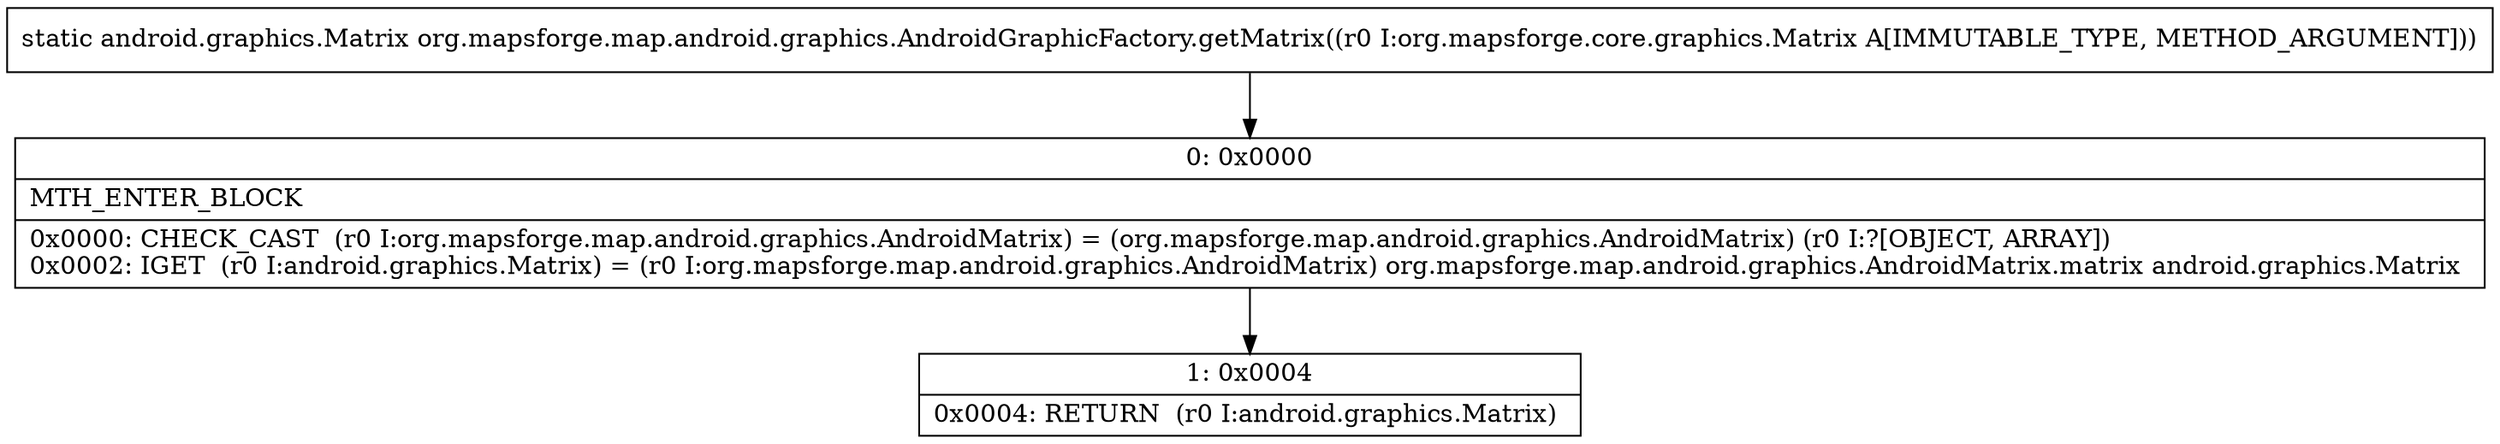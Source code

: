 digraph "CFG fororg.mapsforge.map.android.graphics.AndroidGraphicFactory.getMatrix(Lorg\/mapsforge\/core\/graphics\/Matrix;)Landroid\/graphics\/Matrix;" {
Node_0 [shape=record,label="{0\:\ 0x0000|MTH_ENTER_BLOCK\l|0x0000: CHECK_CAST  (r0 I:org.mapsforge.map.android.graphics.AndroidMatrix) = (org.mapsforge.map.android.graphics.AndroidMatrix) (r0 I:?[OBJECT, ARRAY]) \l0x0002: IGET  (r0 I:android.graphics.Matrix) = (r0 I:org.mapsforge.map.android.graphics.AndroidMatrix) org.mapsforge.map.android.graphics.AndroidMatrix.matrix android.graphics.Matrix \l}"];
Node_1 [shape=record,label="{1\:\ 0x0004|0x0004: RETURN  (r0 I:android.graphics.Matrix) \l}"];
MethodNode[shape=record,label="{static android.graphics.Matrix org.mapsforge.map.android.graphics.AndroidGraphicFactory.getMatrix((r0 I:org.mapsforge.core.graphics.Matrix A[IMMUTABLE_TYPE, METHOD_ARGUMENT])) }"];
MethodNode -> Node_0;
Node_0 -> Node_1;
}

